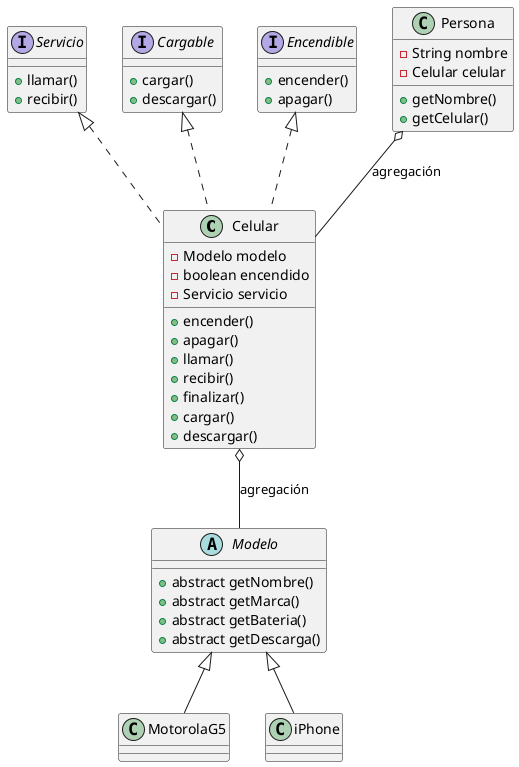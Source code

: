 @startuml
class Celular implements Servicio, Cargable, Encendible {
    - Modelo modelo
    - boolean encendido
    - Servicio servicio

    + encender()
    + apagar()
    + llamar()
    + recibir()
    + finalizar()
    + cargar()
    + descargar()
}

abstract class Modelo {
    + abstract getNombre()
    + abstract getMarca()
    + abstract getBateria()
    + abstract getDescarga()
}

class MotorolaG5 extends Modelo {}

class iPhone extends Modelo {}

interface Servicio {
    + llamar()
    + recibir()
}

interface Cargable {
    + cargar()
    + descargar()
}

interface Encendible {
    + encender()
    + apagar()
}

class Persona {
    - String nombre
    - Celular celular

    + getNombre()
    + getCelular()
}


' relaciones
Celular o-- Modelo : agregación

' Modelo <|-- MotorolaG5
' Modelo <|-- iPhone

Persona o-- Celular : agregación

@enduml